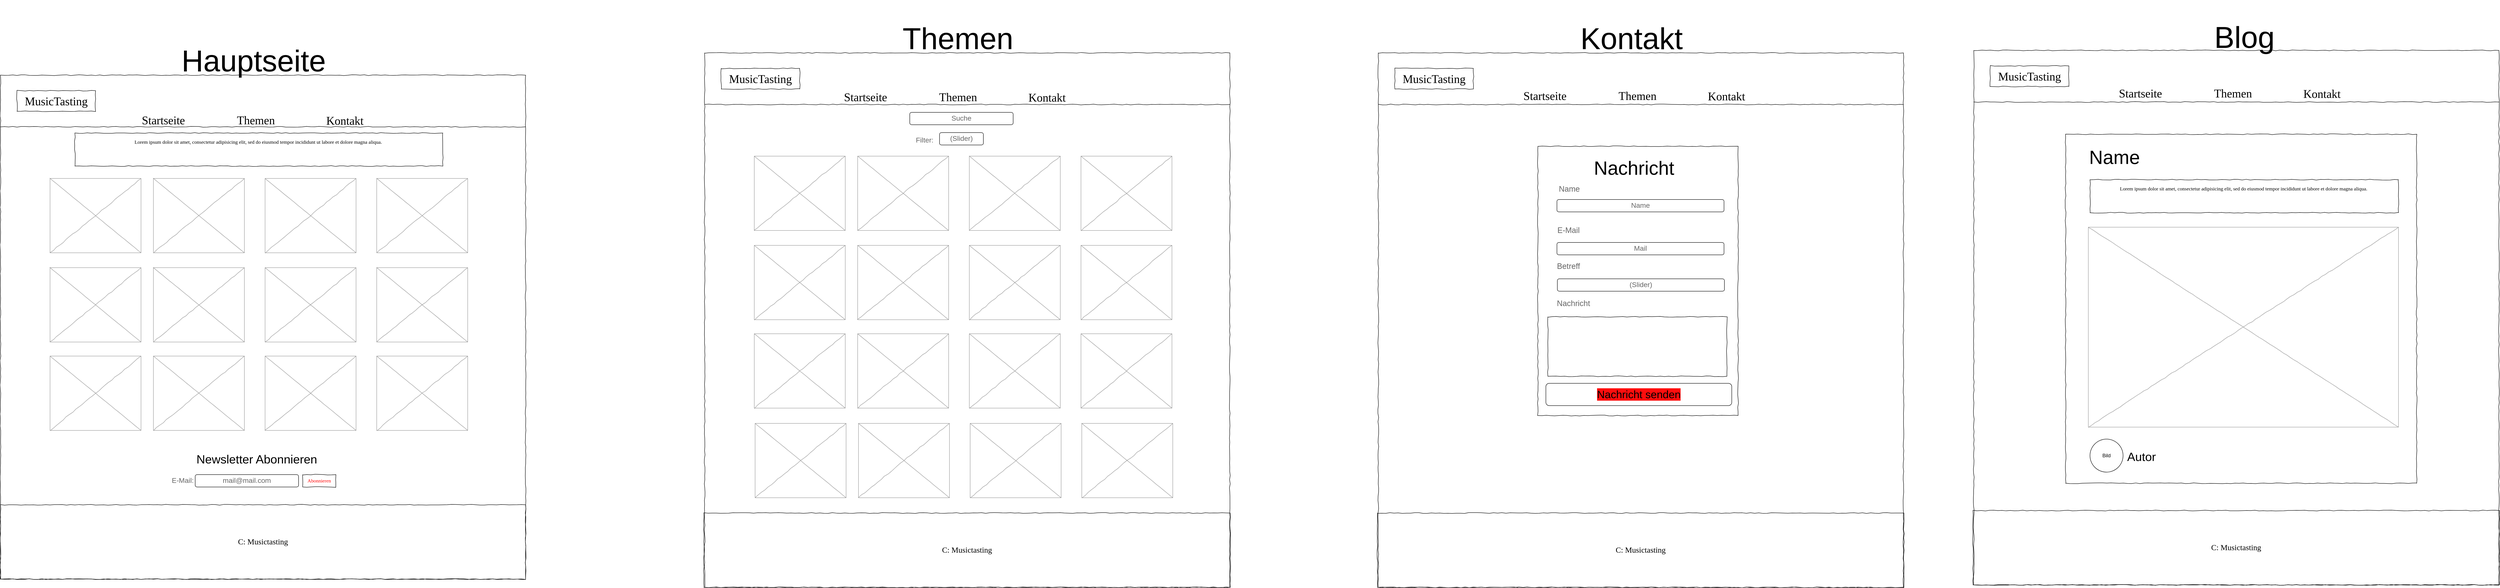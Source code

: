 <mxfile version="26.0.16">
  <diagram name="Page-1" id="03018318-947c-dd8e-b7a3-06fadd420f32">
    <mxGraphModel dx="7400" dy="4860" grid="0" gridSize="10" guides="1" tooltips="1" connect="1" arrows="1" fold="1" page="0" pageScale="1" pageWidth="1100" pageHeight="850" background="none" math="0" shadow="0">
      <root>
        <mxCell id="0" />
        <mxCell id="1" parent="0" />
        <mxCell id="2O41_qn-SW7AD8g0VkyL-54" value="" style="whiteSpace=wrap;html=1;rounded=0;shadow=0;labelBackgroundColor=none;strokeColor=#000000;strokeWidth=1;fillColor=none;fontFamily=Verdana;fontSize=12;fontColor=light-dark(#ff0000, #ededed);align=center;comic=1;" vertex="1" parent="1">
          <mxGeometry x="1623" y="-34" width="1270" height="1294" as="geometry" />
        </mxCell>
        <mxCell id="677b7b8949515195-1" value="" style="whiteSpace=wrap;html=1;rounded=0;shadow=0;labelBackgroundColor=none;strokeColor=#000000;strokeWidth=1;fillColor=none;fontFamily=Verdana;fontSize=12;fontColor=light-dark(#ff0000, #ededed);align=center;comic=1;" parent="1" vertex="1">
          <mxGeometry x="-80" y="20" width="1270" height="1220" as="geometry" />
        </mxCell>
        <mxCell id="677b7b8949515195-2" value="MusicTasting" style="whiteSpace=wrap;html=1;rounded=0;shadow=0;labelBackgroundColor=none;strokeWidth=1;fontFamily=Verdana;fontSize=28;align=center;comic=1;" parent="1" vertex="1">
          <mxGeometry x="-40" y="57.5" width="190" height="50" as="geometry" />
        </mxCell>
        <mxCell id="677b7b8949515195-4" value="&lt;font style=&quot;font-size: 28px;&quot;&gt;Startseite&lt;/font&gt;" style="text;html=1;points=[];align=left;verticalAlign=top;spacingTop=-4;fontSize=14;fontFamily=Verdana" parent="1" vertex="1">
          <mxGeometry x="260" y="110" width="100" height="35" as="geometry" />
        </mxCell>
        <mxCell id="677b7b8949515195-5" value="Themen" style="text;html=1;points=[];align=left;verticalAlign=top;spacingTop=-4;fontSize=28;fontFamily=Verdana;strokeWidth=4;" parent="1" vertex="1">
          <mxGeometry x="490" y="110" width="100" height="30" as="geometry" />
        </mxCell>
        <mxCell id="677b7b8949515195-6" value="Kontakt" style="text;html=1;points=[];align=left;verticalAlign=top;spacingTop=-4;fontSize=28;fontFamily=Verdana" parent="1" vertex="1">
          <mxGeometry x="706" y="111.25" width="110" height="32.5" as="geometry" />
        </mxCell>
        <mxCell id="677b7b8949515195-9" value="" style="line;strokeWidth=1;html=1;rounded=0;shadow=0;labelBackgroundColor=none;fillColor=none;fontFamily=Verdana;fontSize=14;fontColor=#000000;align=center;comic=1;" parent="1" vertex="1">
          <mxGeometry x="-80" y="140" width="1270" height="10" as="geometry" />
        </mxCell>
        <mxCell id="677b7b8949515195-15" value="&lt;div style=&quot;text-align: justify&quot;&gt;&lt;span&gt;Lorem ipsum dolor sit amet, consectetur adipisicing elit, sed do eiusmod tempor incididunt ut labore et dolore magna aliqua.&amp;nbsp;&lt;/span&gt;&lt;/div&gt;&lt;div style=&quot;text-align: justify&quot;&gt;&lt;br&gt;&lt;/div&gt;" style="whiteSpace=wrap;html=1;rounded=0;shadow=0;labelBackgroundColor=none;strokeWidth=1;fillColor=none;fontFamily=Verdana;fontSize=12;align=center;verticalAlign=top;spacing=10;comic=1;" parent="1" vertex="1">
          <mxGeometry x="100" y="160" width="890" height="80" as="geometry" />
        </mxCell>
        <mxCell id="677b7b8949515195-16" value="" style="verticalLabelPosition=bottom;shadow=0;dashed=0;align=center;html=1;verticalAlign=top;strokeWidth=1;shape=mxgraph.mockup.graphics.simpleIcon;strokeColor=#999999;rounded=0;labelBackgroundColor=none;fontFamily=Verdana;fontSize=14;fontColor=#000000;comic=1;" parent="1" vertex="1">
          <mxGeometry x="40" y="270" width="220" height="180" as="geometry" />
        </mxCell>
        <mxCell id="2O41_qn-SW7AD8g0VkyL-3" value="" style="verticalLabelPosition=bottom;shadow=0;dashed=0;align=center;html=1;verticalAlign=top;strokeWidth=1;shape=mxgraph.mockup.graphics.simpleIcon;strokeColor=#999999;rounded=0;labelBackgroundColor=none;fontFamily=Verdana;fontSize=14;fontColor=#000000;comic=1;" vertex="1" parent="1">
          <mxGeometry x="290" y="270" width="220" height="180" as="geometry" />
        </mxCell>
        <mxCell id="2O41_qn-SW7AD8g0VkyL-4" value="" style="verticalLabelPosition=bottom;shadow=0;dashed=0;align=center;html=1;verticalAlign=top;strokeWidth=1;shape=mxgraph.mockup.graphics.simpleIcon;strokeColor=#999999;rounded=0;labelBackgroundColor=none;fontFamily=Verdana;fontSize=14;fontColor=#000000;comic=1;" vertex="1" parent="1">
          <mxGeometry x="560" y="270" width="220" height="180" as="geometry" />
        </mxCell>
        <mxCell id="2O41_qn-SW7AD8g0VkyL-5" value="" style="verticalLabelPosition=bottom;shadow=0;dashed=0;align=center;html=1;verticalAlign=top;strokeWidth=1;shape=mxgraph.mockup.graphics.simpleIcon;strokeColor=#999999;rounded=0;labelBackgroundColor=none;fontFamily=Verdana;fontSize=14;fontColor=#000000;comic=1;" vertex="1" parent="1">
          <mxGeometry x="830" y="270" width="220" height="180" as="geometry" />
        </mxCell>
        <mxCell id="2O41_qn-SW7AD8g0VkyL-6" value="" style="verticalLabelPosition=bottom;shadow=0;dashed=0;align=center;html=1;verticalAlign=top;strokeWidth=1;shape=mxgraph.mockup.graphics.simpleIcon;strokeColor=#999999;rounded=0;labelBackgroundColor=none;fontFamily=Verdana;fontSize=14;fontColor=#000000;comic=1;" vertex="1" parent="1">
          <mxGeometry x="40" y="486" width="220" height="180" as="geometry" />
        </mxCell>
        <mxCell id="2O41_qn-SW7AD8g0VkyL-7" value="" style="verticalLabelPosition=bottom;shadow=0;dashed=0;align=center;html=1;verticalAlign=top;strokeWidth=1;shape=mxgraph.mockup.graphics.simpleIcon;strokeColor=#999999;rounded=0;labelBackgroundColor=none;fontFamily=Verdana;fontSize=14;fontColor=#000000;comic=1;" vertex="1" parent="1">
          <mxGeometry x="290" y="486" width="220" height="180" as="geometry" />
        </mxCell>
        <mxCell id="2O41_qn-SW7AD8g0VkyL-8" value="" style="verticalLabelPosition=bottom;shadow=0;dashed=0;align=center;html=1;verticalAlign=top;strokeWidth=1;shape=mxgraph.mockup.graphics.simpleIcon;strokeColor=#999999;rounded=0;labelBackgroundColor=none;fontFamily=Verdana;fontSize=14;fontColor=#000000;comic=1;" vertex="1" parent="1">
          <mxGeometry x="560" y="486" width="220" height="180" as="geometry" />
        </mxCell>
        <mxCell id="2O41_qn-SW7AD8g0VkyL-9" value="" style="verticalLabelPosition=bottom;shadow=0;dashed=0;align=center;html=1;verticalAlign=top;strokeWidth=1;shape=mxgraph.mockup.graphics.simpleIcon;strokeColor=#999999;rounded=0;labelBackgroundColor=none;fontFamily=Verdana;fontSize=14;fontColor=#000000;comic=1;" vertex="1" parent="1">
          <mxGeometry x="830" y="486" width="220" height="180" as="geometry" />
        </mxCell>
        <mxCell id="2O41_qn-SW7AD8g0VkyL-10" value="" style="verticalLabelPosition=bottom;shadow=0;dashed=0;align=center;html=1;verticalAlign=top;strokeWidth=1;shape=mxgraph.mockup.graphics.simpleIcon;strokeColor=#999999;rounded=0;labelBackgroundColor=none;fontFamily=Verdana;fontSize=14;fontColor=#000000;comic=1;" vertex="1" parent="1">
          <mxGeometry x="40" y="700" width="220" height="180" as="geometry" />
        </mxCell>
        <mxCell id="2O41_qn-SW7AD8g0VkyL-11" value="" style="verticalLabelPosition=bottom;shadow=0;dashed=0;align=center;html=1;verticalAlign=top;strokeWidth=1;shape=mxgraph.mockup.graphics.simpleIcon;strokeColor=#999999;rounded=0;labelBackgroundColor=none;fontFamily=Verdana;fontSize=14;fontColor=#000000;comic=1;" vertex="1" parent="1">
          <mxGeometry x="290" y="700" width="220" height="180" as="geometry" />
        </mxCell>
        <mxCell id="2O41_qn-SW7AD8g0VkyL-12" value="" style="verticalLabelPosition=bottom;shadow=0;dashed=0;align=center;html=1;verticalAlign=top;strokeWidth=1;shape=mxgraph.mockup.graphics.simpleIcon;strokeColor=#999999;rounded=0;labelBackgroundColor=none;fontFamily=Verdana;fontSize=14;fontColor=#000000;comic=1;" vertex="1" parent="1">
          <mxGeometry x="560" y="700" width="220" height="180" as="geometry" />
        </mxCell>
        <mxCell id="2O41_qn-SW7AD8g0VkyL-13" value="" style="verticalLabelPosition=bottom;shadow=0;dashed=0;align=center;html=1;verticalAlign=top;strokeWidth=1;shape=mxgraph.mockup.graphics.simpleIcon;strokeColor=#999999;rounded=0;labelBackgroundColor=none;fontFamily=Verdana;fontSize=14;fontColor=#000000;comic=1;" vertex="1" parent="1">
          <mxGeometry x="830" y="700" width="220" height="180" as="geometry" />
        </mxCell>
        <mxCell id="2O41_qn-SW7AD8g0VkyL-14" value="&lt;font style=&quot;font-size: 19px;&quot;&gt;C: Musictasting&lt;/font&gt;" style="whiteSpace=wrap;html=1;rounded=0;shadow=0;labelBackgroundColor=none;strokeWidth=1;fillColor=none;fontFamily=Verdana;fontSize=12;align=center;comic=1;" vertex="1" parent="1">
          <mxGeometry x="-80" y="1060" width="1270" height="180" as="geometry" />
        </mxCell>
        <mxCell id="2O41_qn-SW7AD8g0VkyL-18" value="Abonnieren" style="whiteSpace=wrap;html=1;rounded=0;shadow=0;labelBackgroundColor=none;strokeWidth=1;fillColor=none;fontFamily=Verdana;fontSize=12;align=center;comic=1;fontColor=light-dark(#ff0000, #ededed);" vertex="1" parent="1">
          <mxGeometry x="651" y="987" width="80" height="30" as="geometry" />
        </mxCell>
        <mxCell id="2O41_qn-SW7AD8g0VkyL-19" value="&lt;span style=&quot;color: rgb(102, 102, 102); font-size: 17px; text-align: left; text-wrap-mode: nowrap;&quot;&gt;mail@mail.com&lt;/span&gt;" style="rounded=1;whiteSpace=wrap;html=1;" vertex="1" parent="1">
          <mxGeometry x="391" y="987" width="250" height="30" as="geometry" />
        </mxCell>
        <mxCell id="2O41_qn-SW7AD8g0VkyL-20" value="&lt;span style=&quot;color: rgb(102, 102, 102); font-size: 17px; text-align: left; text-wrap-mode: nowrap;&quot;&gt;E-Mail:&lt;/span&gt;" style="rounded=1;whiteSpace=wrap;html=1;strokeColor=none;fillColor=none;" vertex="1" parent="1">
          <mxGeometry x="331" y="987" width="60" height="30" as="geometry" />
        </mxCell>
        <mxCell id="2O41_qn-SW7AD8g0VkyL-21" value="Newsletter Abonnieren" style="rounded=1;fontSize=29;labelBorderColor=none;whiteSpace=wrap;strokeColor=none;fillColor=none;" vertex="1" parent="1">
          <mxGeometry x="390" y="930" width="300" height="40" as="geometry" />
        </mxCell>
        <mxCell id="2O41_qn-SW7AD8g0VkyL-22" value="Hauptseite" style="rounded=1;fontSize=73;labelBorderColor=none;whiteSpace=wrap;strokeColor=none;fillColor=none;" vertex="1" parent="1">
          <mxGeometry x="274" y="-105" width="517" height="179" as="geometry" />
        </mxCell>
        <mxCell id="2O41_qn-SW7AD8g0VkyL-24" value="MusicTasting" style="whiteSpace=wrap;html=1;rounded=0;shadow=0;labelBackgroundColor=none;strokeWidth=1;fontFamily=Verdana;fontSize=28;align=center;comic=1;" vertex="1" parent="1">
          <mxGeometry x="1663" y="3.5" width="190" height="50" as="geometry" />
        </mxCell>
        <mxCell id="2O41_qn-SW7AD8g0VkyL-28" value="" style="line;strokeWidth=1;html=1;rounded=0;shadow=0;labelBackgroundColor=none;fillColor=none;fontFamily=Verdana;fontSize=14;fontColor=#000000;align=center;comic=1;" vertex="1" parent="1">
          <mxGeometry x="1623" y="86" width="1270" height="10" as="geometry" />
        </mxCell>
        <mxCell id="2O41_qn-SW7AD8g0VkyL-30" value="" style="verticalLabelPosition=bottom;shadow=0;dashed=0;align=center;html=1;verticalAlign=top;strokeWidth=1;shape=mxgraph.mockup.graphics.simpleIcon;strokeColor=#999999;rounded=0;labelBackgroundColor=none;fontFamily=Verdana;fontSize=14;fontColor=#000000;comic=1;" vertex="1" parent="1">
          <mxGeometry x="1743" y="216" width="220" height="180" as="geometry" />
        </mxCell>
        <mxCell id="2O41_qn-SW7AD8g0VkyL-31" value="" style="verticalLabelPosition=bottom;shadow=0;dashed=0;align=center;html=1;verticalAlign=top;strokeWidth=1;shape=mxgraph.mockup.graphics.simpleIcon;strokeColor=#999999;rounded=0;labelBackgroundColor=none;fontFamily=Verdana;fontSize=14;fontColor=#000000;comic=1;" vertex="1" parent="1">
          <mxGeometry x="1993" y="216" width="220" height="180" as="geometry" />
        </mxCell>
        <mxCell id="2O41_qn-SW7AD8g0VkyL-32" value="" style="verticalLabelPosition=bottom;shadow=0;dashed=0;align=center;html=1;verticalAlign=top;strokeWidth=1;shape=mxgraph.mockup.graphics.simpleIcon;strokeColor=#999999;rounded=0;labelBackgroundColor=none;fontFamily=Verdana;fontSize=14;fontColor=#000000;comic=1;" vertex="1" parent="1">
          <mxGeometry x="2263" y="216" width="220" height="180" as="geometry" />
        </mxCell>
        <mxCell id="2O41_qn-SW7AD8g0VkyL-33" value="" style="verticalLabelPosition=bottom;shadow=0;dashed=0;align=center;html=1;verticalAlign=top;strokeWidth=1;shape=mxgraph.mockup.graphics.simpleIcon;strokeColor=#999999;rounded=0;labelBackgroundColor=none;fontFamily=Verdana;fontSize=14;fontColor=#000000;comic=1;" vertex="1" parent="1">
          <mxGeometry x="2533" y="216" width="220" height="180" as="geometry" />
        </mxCell>
        <mxCell id="2O41_qn-SW7AD8g0VkyL-34" value="" style="verticalLabelPosition=bottom;shadow=0;dashed=0;align=center;html=1;verticalAlign=top;strokeWidth=1;shape=mxgraph.mockup.graphics.simpleIcon;strokeColor=#999999;rounded=0;labelBackgroundColor=none;fontFamily=Verdana;fontSize=14;fontColor=#000000;comic=1;" vertex="1" parent="1">
          <mxGeometry x="1743" y="432" width="220" height="180" as="geometry" />
        </mxCell>
        <mxCell id="2O41_qn-SW7AD8g0VkyL-35" value="" style="verticalLabelPosition=bottom;shadow=0;dashed=0;align=center;html=1;verticalAlign=top;strokeWidth=1;shape=mxgraph.mockup.graphics.simpleIcon;strokeColor=#999999;rounded=0;labelBackgroundColor=none;fontFamily=Verdana;fontSize=14;fontColor=#000000;comic=1;" vertex="1" parent="1">
          <mxGeometry x="1993" y="432" width="220" height="180" as="geometry" />
        </mxCell>
        <mxCell id="2O41_qn-SW7AD8g0VkyL-36" value="" style="verticalLabelPosition=bottom;shadow=0;dashed=0;align=center;html=1;verticalAlign=top;strokeWidth=1;shape=mxgraph.mockup.graphics.simpleIcon;strokeColor=#999999;rounded=0;labelBackgroundColor=none;fontFamily=Verdana;fontSize=14;fontColor=#000000;comic=1;" vertex="1" parent="1">
          <mxGeometry x="2263" y="432" width="220" height="180" as="geometry" />
        </mxCell>
        <mxCell id="2O41_qn-SW7AD8g0VkyL-37" value="" style="verticalLabelPosition=bottom;shadow=0;dashed=0;align=center;html=1;verticalAlign=top;strokeWidth=1;shape=mxgraph.mockup.graphics.simpleIcon;strokeColor=#999999;rounded=0;labelBackgroundColor=none;fontFamily=Verdana;fontSize=14;fontColor=#000000;comic=1;" vertex="1" parent="1">
          <mxGeometry x="2533" y="432" width="220" height="180" as="geometry" />
        </mxCell>
        <mxCell id="2O41_qn-SW7AD8g0VkyL-38" value="" style="verticalLabelPosition=bottom;shadow=0;dashed=0;align=center;html=1;verticalAlign=top;strokeWidth=1;shape=mxgraph.mockup.graphics.simpleIcon;strokeColor=#999999;rounded=0;labelBackgroundColor=none;fontFamily=Verdana;fontSize=14;fontColor=#000000;comic=1;" vertex="1" parent="1">
          <mxGeometry x="1743" y="646" width="220" height="180" as="geometry" />
        </mxCell>
        <mxCell id="2O41_qn-SW7AD8g0VkyL-39" value="" style="verticalLabelPosition=bottom;shadow=0;dashed=0;align=center;html=1;verticalAlign=top;strokeWidth=1;shape=mxgraph.mockup.graphics.simpleIcon;strokeColor=#999999;rounded=0;labelBackgroundColor=none;fontFamily=Verdana;fontSize=14;fontColor=#000000;comic=1;" vertex="1" parent="1">
          <mxGeometry x="1993" y="646" width="220" height="180" as="geometry" />
        </mxCell>
        <mxCell id="2O41_qn-SW7AD8g0VkyL-40" value="" style="verticalLabelPosition=bottom;shadow=0;dashed=0;align=center;html=1;verticalAlign=top;strokeWidth=1;shape=mxgraph.mockup.graphics.simpleIcon;strokeColor=#999999;rounded=0;labelBackgroundColor=none;fontFamily=Verdana;fontSize=14;fontColor=#000000;comic=1;" vertex="1" parent="1">
          <mxGeometry x="2263" y="646" width="220" height="180" as="geometry" />
        </mxCell>
        <mxCell id="2O41_qn-SW7AD8g0VkyL-41" value="" style="verticalLabelPosition=bottom;shadow=0;dashed=0;align=center;html=1;verticalAlign=top;strokeWidth=1;shape=mxgraph.mockup.graphics.simpleIcon;strokeColor=#999999;rounded=0;labelBackgroundColor=none;fontFamily=Verdana;fontSize=14;fontColor=#000000;comic=1;" vertex="1" parent="1">
          <mxGeometry x="2533" y="646" width="220" height="180" as="geometry" />
        </mxCell>
        <mxCell id="2O41_qn-SW7AD8g0VkyL-42" value="&lt;font style=&quot;font-size: 19px;&quot;&gt;C: Musictasting&lt;/font&gt;" style="whiteSpace=wrap;html=1;rounded=0;shadow=0;labelBackgroundColor=none;strokeWidth=1;fillColor=none;fontFamily=Verdana;fontSize=12;align=center;comic=1;" vertex="1" parent="1">
          <mxGeometry x="1621" y="1080" width="1273" height="180" as="geometry" />
        </mxCell>
        <mxCell id="2O41_qn-SW7AD8g0VkyL-47" value="Themen" style="rounded=1;fontSize=73;labelBorderColor=none;whiteSpace=wrap;strokeColor=none;fillColor=none;" vertex="1" parent="1">
          <mxGeometry x="1977" y="-159" width="517" height="179" as="geometry" />
        </mxCell>
        <mxCell id="2O41_qn-SW7AD8g0VkyL-49" value="" style="verticalLabelPosition=bottom;shadow=0;dashed=0;align=center;html=1;verticalAlign=top;strokeWidth=1;shape=mxgraph.mockup.graphics.simpleIcon;strokeColor=#999999;rounded=0;labelBackgroundColor=none;fontFamily=Verdana;fontSize=14;fontColor=#000000;comic=1;" vertex="1" parent="1">
          <mxGeometry x="1745" y="863" width="220" height="180" as="geometry" />
        </mxCell>
        <mxCell id="2O41_qn-SW7AD8g0VkyL-50" value="" style="verticalLabelPosition=bottom;shadow=0;dashed=0;align=center;html=1;verticalAlign=top;strokeWidth=1;shape=mxgraph.mockup.graphics.simpleIcon;strokeColor=#999999;rounded=0;labelBackgroundColor=none;fontFamily=Verdana;fontSize=14;fontColor=#000000;comic=1;" vertex="1" parent="1">
          <mxGeometry x="1995" y="863" width="220" height="180" as="geometry" />
        </mxCell>
        <mxCell id="2O41_qn-SW7AD8g0VkyL-51" value="" style="verticalLabelPosition=bottom;shadow=0;dashed=0;align=center;html=1;verticalAlign=top;strokeWidth=1;shape=mxgraph.mockup.graphics.simpleIcon;strokeColor=#999999;rounded=0;labelBackgroundColor=none;fontFamily=Verdana;fontSize=14;fontColor=#000000;comic=1;" vertex="1" parent="1">
          <mxGeometry x="2265" y="863" width="220" height="180" as="geometry" />
        </mxCell>
        <mxCell id="2O41_qn-SW7AD8g0VkyL-52" value="" style="verticalLabelPosition=bottom;shadow=0;dashed=0;align=center;html=1;verticalAlign=top;strokeWidth=1;shape=mxgraph.mockup.graphics.simpleIcon;strokeColor=#999999;rounded=0;labelBackgroundColor=none;fontFamily=Verdana;fontSize=14;fontColor=#000000;comic=1;" vertex="1" parent="1">
          <mxGeometry x="2535" y="863" width="220" height="180" as="geometry" />
        </mxCell>
        <mxCell id="2O41_qn-SW7AD8g0VkyL-55" value="&lt;span style=&quot;color: rgb(102, 102, 102); font-size: 17px; text-align: left; text-wrap-mode: nowrap;&quot;&gt;Suche&lt;/span&gt;" style="rounded=1;whiteSpace=wrap;html=1;" vertex="1" parent="1">
          <mxGeometry x="2119" y="110" width="250" height="30" as="geometry" />
        </mxCell>
        <mxCell id="2O41_qn-SW7AD8g0VkyL-56" value="&lt;span style=&quot;color: rgb(102, 102, 102); font-size: 17px; text-align: left; text-wrap-mode: nowrap;&quot;&gt;Filter:&lt;/span&gt;" style="rounded=1;whiteSpace=wrap;html=1;strokeColor=none;fillColor=none;" vertex="1" parent="1">
          <mxGeometry x="2125" y="163" width="60" height="30" as="geometry" />
        </mxCell>
        <mxCell id="2O41_qn-SW7AD8g0VkyL-57" value="&lt;span style=&quot;color: rgb(102, 102, 102); font-size: 17px; text-align: left; text-wrap-mode: nowrap;&quot;&gt;(Slider)&lt;/span&gt;" style="rounded=1;whiteSpace=wrap;html=1;" vertex="1" parent="1">
          <mxGeometry x="2191" y="159" width="106" height="30" as="geometry" />
        </mxCell>
        <mxCell id="2O41_qn-SW7AD8g0VkyL-85" value="" style="whiteSpace=wrap;html=1;rounded=0;shadow=0;labelBackgroundColor=none;strokeColor=#000000;strokeWidth=1;fillColor=none;fontFamily=Verdana;fontSize=12;fontColor=light-dark(#ff0000, #ededed);align=center;comic=1;" vertex="1" parent="1">
          <mxGeometry x="3252" y="-34" width="1270" height="1294" as="geometry" />
        </mxCell>
        <mxCell id="2O41_qn-SW7AD8g0VkyL-86" value="MusicTasting" style="whiteSpace=wrap;html=1;rounded=0;shadow=0;labelBackgroundColor=none;strokeWidth=1;fontFamily=Verdana;fontSize=28;align=center;comic=1;" vertex="1" parent="1">
          <mxGeometry x="3292" y="3.5" width="190" height="50" as="geometry" />
        </mxCell>
        <mxCell id="2O41_qn-SW7AD8g0VkyL-90" value="" style="line;strokeWidth=1;html=1;rounded=0;shadow=0;labelBackgroundColor=none;fillColor=none;fontFamily=Verdana;fontSize=14;fontColor=#000000;align=center;comic=1;" vertex="1" parent="1">
          <mxGeometry x="3252" y="86" width="1270" height="10" as="geometry" />
        </mxCell>
        <mxCell id="2O41_qn-SW7AD8g0VkyL-103" value="&lt;font style=&quot;font-size: 19px;&quot;&gt;C: Musictasting&lt;/font&gt;" style="whiteSpace=wrap;html=1;rounded=0;shadow=0;labelBackgroundColor=none;strokeWidth=1;fillColor=none;fontFamily=Verdana;fontSize=12;align=center;comic=1;" vertex="1" parent="1">
          <mxGeometry x="3250" y="1080" width="1273" height="180" as="geometry" />
        </mxCell>
        <mxCell id="2O41_qn-SW7AD8g0VkyL-104" value="Kontakt" style="rounded=1;fontSize=73;labelBorderColor=none;whiteSpace=wrap;strokeColor=none;fillColor=none;" vertex="1" parent="1">
          <mxGeometry x="3606" y="-159" width="517" height="179" as="geometry" />
        </mxCell>
        <mxCell id="2O41_qn-SW7AD8g0VkyL-109" value="&lt;font style=&quot;font-size: 26px; background-color: rgb(255, 13, 13);&quot;&gt;Nachricht senden&lt;/font&gt;" style="rounded=1;whiteSpace=wrap;labelBackgroundColor=none;labelBorderColor=none;textShadow=0;html=1;" vertex="1" parent="1">
          <mxGeometry x="3657.25" y="766" width="449.5" height="54" as="geometry" />
        </mxCell>
        <mxCell id="2O41_qn-SW7AD8g0VkyL-112" value="" style="whiteSpace=wrap;html=1;rounded=0;shadow=0;labelBackgroundColor=none;strokeWidth=1;fillColor=none;fontFamily=Verdana;fontSize=12;align=center;comic=1;" vertex="1" parent="1">
          <mxGeometry x="3638" y="192" width="484" height="652" as="geometry" />
        </mxCell>
        <mxCell id="2O41_qn-SW7AD8g0VkyL-113" value="Nachricht" style="rounded=1;fontSize=46;labelBorderColor=none;whiteSpace=wrap;strokeColor=none;fillColor=none;" vertex="1" parent="1">
          <mxGeometry x="3612" y="155" width="517" height="179" as="geometry" />
        </mxCell>
        <mxCell id="2O41_qn-SW7AD8g0VkyL-114" value="&lt;span style=&quot;color: rgb(102, 102, 102); text-align: left; text-wrap-mode: nowrap;&quot;&gt;Name&lt;/span&gt;" style="rounded=1;whiteSpace=wrap;html=1;strokeColor=none;fillColor=none;fontSize=19;" vertex="1" parent="1">
          <mxGeometry x="3684" y="281" width="60" height="30" as="geometry" />
        </mxCell>
        <mxCell id="2O41_qn-SW7AD8g0VkyL-115" value="&lt;span style=&quot;color: rgb(102, 102, 102); text-align: left; text-wrap-mode: nowrap;&quot;&gt;E-Mail&lt;/span&gt;" style="rounded=1;whiteSpace=wrap;html=1;strokeColor=none;fillColor=none;fontSize=19;" vertex="1" parent="1">
          <mxGeometry x="3682" y="381" width="60" height="30" as="geometry" />
        </mxCell>
        <mxCell id="2O41_qn-SW7AD8g0VkyL-116" value="&lt;span style=&quot;color: rgb(102, 102, 102); text-align: left; text-wrap-mode: nowrap;&quot;&gt;Betreff&lt;/span&gt;" style="rounded=1;whiteSpace=wrap;html=1;strokeColor=none;fillColor=none;fontSize=19;" vertex="1" parent="1">
          <mxGeometry x="3682" y="468" width="60" height="30" as="geometry" />
        </mxCell>
        <mxCell id="2O41_qn-SW7AD8g0VkyL-118" value="&lt;span style=&quot;color: rgb(102, 102, 102); text-align: left; text-wrap-mode: nowrap;&quot;&gt;Nachricht&lt;/span&gt;" style="rounded=1;whiteSpace=wrap;html=1;strokeColor=none;fillColor=none;fontSize=19;" vertex="1" parent="1">
          <mxGeometry x="3694" y="558" width="60" height="30" as="geometry" />
        </mxCell>
        <mxCell id="2O41_qn-SW7AD8g0VkyL-119" value="" style="whiteSpace=wrap;html=1;rounded=0;shadow=0;labelBackgroundColor=none;strokeWidth=1;fillColor=none;fontFamily=Verdana;fontSize=12;align=center;comic=1;" vertex="1" parent="1">
          <mxGeometry x="3662" y="605" width="433" height="144" as="geometry" />
        </mxCell>
        <mxCell id="2O41_qn-SW7AD8g0VkyL-120" value="&lt;span style=&quot;color: rgb(102, 102, 102); font-size: 17px; text-align: left; text-wrap-mode: nowrap;&quot;&gt;Name&lt;/span&gt;" style="rounded=1;whiteSpace=wrap;html=1;" vertex="1" parent="1">
          <mxGeometry x="3684" y="321" width="404" height="30" as="geometry" />
        </mxCell>
        <mxCell id="2O41_qn-SW7AD8g0VkyL-121" value="&lt;span style=&quot;color: rgb(102, 102, 102); font-size: 17px; text-align: left; text-wrap-mode: nowrap;&quot;&gt;Mail&lt;/span&gt;" style="rounded=1;whiteSpace=wrap;html=1;" vertex="1" parent="1">
          <mxGeometry x="3684" y="425" width="404" height="30" as="geometry" />
        </mxCell>
        <mxCell id="2O41_qn-SW7AD8g0VkyL-122" value="&lt;span style=&quot;color: rgb(102, 102, 102); font-size: 17px; text-align: left; text-wrap-mode: nowrap;&quot;&gt;(Slider)&lt;/span&gt;" style="rounded=1;whiteSpace=wrap;html=1;" vertex="1" parent="1">
          <mxGeometry x="3685" y="513" width="404" height="30" as="geometry" />
        </mxCell>
        <mxCell id="2O41_qn-SW7AD8g0VkyL-123" value="&lt;font style=&quot;font-size: 28px;&quot;&gt;Startseite&lt;/font&gt;" style="text;html=1;points=[];align=left;verticalAlign=top;spacingTop=-4;fontSize=14;fontFamily=Verdana" vertex="1" parent="1">
          <mxGeometry x="1957.5" y="53.5" width="100" height="35" as="geometry" />
        </mxCell>
        <mxCell id="2O41_qn-SW7AD8g0VkyL-124" value="Themen" style="text;html=1;points=[];align=left;verticalAlign=top;spacingTop=-4;fontSize=28;fontFamily=Verdana;strokeWidth=4;" vertex="1" parent="1">
          <mxGeometry x="2187.5" y="53.5" width="100" height="30" as="geometry" />
        </mxCell>
        <mxCell id="2O41_qn-SW7AD8g0VkyL-125" value="Kontakt" style="text;html=1;points=[];align=left;verticalAlign=top;spacingTop=-4;fontSize=28;fontFamily=Verdana" vertex="1" parent="1">
          <mxGeometry x="2403.5" y="54.75" width="110" height="32.5" as="geometry" />
        </mxCell>
        <mxCell id="2O41_qn-SW7AD8g0VkyL-126" value="&lt;font style=&quot;font-size: 28px;&quot;&gt;Startseite&lt;/font&gt;" style="text;html=1;points=[];align=left;verticalAlign=top;spacingTop=-4;fontSize=14;fontFamily=Verdana" vertex="1" parent="1">
          <mxGeometry x="3600.5" y="51" width="100" height="35" as="geometry" />
        </mxCell>
        <mxCell id="2O41_qn-SW7AD8g0VkyL-127" value="Themen" style="text;html=1;points=[];align=left;verticalAlign=top;spacingTop=-4;fontSize=28;fontFamily=Verdana;strokeWidth=4;" vertex="1" parent="1">
          <mxGeometry x="3830.5" y="51" width="100" height="30" as="geometry" />
        </mxCell>
        <mxCell id="2O41_qn-SW7AD8g0VkyL-128" value="Kontakt" style="text;html=1;points=[];align=left;verticalAlign=top;spacingTop=-4;fontSize=28;fontFamily=Verdana" vertex="1" parent="1">
          <mxGeometry x="4046.5" y="52.25" width="110" height="32.5" as="geometry" />
        </mxCell>
        <mxCell id="2O41_qn-SW7AD8g0VkyL-129" value="" style="whiteSpace=wrap;html=1;rounded=0;shadow=0;labelBackgroundColor=none;strokeColor=#000000;strokeWidth=1;fillColor=none;fontFamily=Verdana;fontSize=12;fontColor=light-dark(#ff0000, #ededed);align=center;comic=1;" vertex="1" parent="1">
          <mxGeometry x="4692" y="-40" width="1270" height="1294" as="geometry" />
        </mxCell>
        <mxCell id="2O41_qn-SW7AD8g0VkyL-130" value="MusicTasting" style="whiteSpace=wrap;html=1;rounded=0;shadow=0;labelBackgroundColor=none;strokeWidth=1;fontFamily=Verdana;fontSize=28;align=center;comic=1;" vertex="1" parent="1">
          <mxGeometry x="4732" y="-2.5" width="190" height="50" as="geometry" />
        </mxCell>
        <mxCell id="2O41_qn-SW7AD8g0VkyL-131" value="" style="line;strokeWidth=1;html=1;rounded=0;shadow=0;labelBackgroundColor=none;fillColor=none;fontFamily=Verdana;fontSize=14;fontColor=#000000;align=center;comic=1;" vertex="1" parent="1">
          <mxGeometry x="4692" y="80" width="1270" height="10" as="geometry" />
        </mxCell>
        <mxCell id="2O41_qn-SW7AD8g0VkyL-132" value="&lt;font style=&quot;font-size: 19px;&quot;&gt;C: Musictasting&lt;/font&gt;" style="whiteSpace=wrap;html=1;rounded=0;shadow=0;labelBackgroundColor=none;strokeWidth=1;fillColor=none;fontFamily=Verdana;fontSize=12;align=center;comic=1;" vertex="1" parent="1">
          <mxGeometry x="4690" y="1074" width="1273" height="180" as="geometry" />
        </mxCell>
        <mxCell id="2O41_qn-SW7AD8g0VkyL-133" value="Blog" style="rounded=1;fontSize=73;labelBorderColor=none;whiteSpace=wrap;strokeColor=none;fillColor=none;" vertex="1" parent="1">
          <mxGeometry x="5087.5" y="-162" width="517" height="179" as="geometry" />
        </mxCell>
        <mxCell id="2O41_qn-SW7AD8g0VkyL-141" value="Bild" style="whiteSpace=wrap;html=1;rounded=0;shadow=0;labelBackgroundColor=none;strokeWidth=1;fillColor=none;fontFamily=Verdana;fontSize=12;align=center;comic=1;" vertex="1" parent="1">
          <mxGeometry x="4914" y="163" width="849" height="845" as="geometry" />
        </mxCell>
        <mxCell id="2O41_qn-SW7AD8g0VkyL-145" value="&lt;font style=&quot;font-size: 28px;&quot;&gt;Startseite&lt;/font&gt;" style="text;html=1;points=[];align=left;verticalAlign=top;spacingTop=-4;fontSize=14;fontFamily=Verdana" vertex="1" parent="1">
          <mxGeometry x="5040.5" y="45" width="100" height="35" as="geometry" />
        </mxCell>
        <mxCell id="2O41_qn-SW7AD8g0VkyL-146" value="Themen" style="text;html=1;points=[];align=left;verticalAlign=top;spacingTop=-4;fontSize=28;fontFamily=Verdana;strokeWidth=4;" vertex="1" parent="1">
          <mxGeometry x="5270.5" y="45" width="100" height="30" as="geometry" />
        </mxCell>
        <mxCell id="2O41_qn-SW7AD8g0VkyL-147" value="Kontakt" style="text;html=1;points=[];align=left;verticalAlign=top;spacingTop=-4;fontSize=28;fontFamily=Verdana" vertex="1" parent="1">
          <mxGeometry x="5486.5" y="46.25" width="110" height="32.5" as="geometry" />
        </mxCell>
        <mxCell id="2O41_qn-SW7AD8g0VkyL-148" value="" style="verticalLabelPosition=bottom;shadow=0;dashed=0;align=center;html=1;verticalAlign=top;strokeWidth=1;shape=mxgraph.mockup.graphics.simpleIcon;strokeColor=#999999;rounded=0;labelBackgroundColor=none;fontFamily=Verdana;fontSize=14;fontColor=#000000;comic=1;" vertex="1" parent="1">
          <mxGeometry x="4969" y="388" width="750" height="484" as="geometry" />
        </mxCell>
        <mxCell id="2O41_qn-SW7AD8g0VkyL-149" value="&lt;span style=&quot;color: rgb(0, 0, 0); font-family: Helvetica; font-size: 46px; font-style: normal; font-variant-ligatures: normal; font-variant-caps: normal; font-weight: 400; letter-spacing: normal; orphans: 2; text-align: center; text-indent: 0px; text-transform: none; widows: 2; word-spacing: 0px; -webkit-text-stroke-width: 0px; white-space: normal; background-color: rgb(255, 255, 255); text-decoration-thickness: initial; text-decoration-style: initial; text-decoration-color: initial; display: inline !important; float: none;&quot;&gt;Name&lt;/span&gt;" style="text;whiteSpace=wrap;html=1;" vertex="1" parent="1">
          <mxGeometry x="4968.997" y="185.0" width="222" height="77" as="geometry" />
        </mxCell>
        <mxCell id="2O41_qn-SW7AD8g0VkyL-150" value="&lt;div style=&quot;text-align: justify&quot;&gt;&lt;span&gt;Lorem ipsum dolor sit amet, consectetur adipisicing elit, sed do eiusmod tempor incididunt ut labore et dolore magna aliqua.&amp;nbsp;&lt;/span&gt;&lt;/div&gt;&lt;div style=&quot;text-align: justify&quot;&gt;&lt;br&gt;&lt;/div&gt;" style="whiteSpace=wrap;html=1;rounded=0;shadow=0;labelBackgroundColor=none;strokeWidth=1;fillColor=none;fontFamily=Verdana;fontSize=12;align=center;verticalAlign=top;spacing=10;comic=1;" vertex="1" parent="1">
          <mxGeometry x="4973" y="273" width="746" height="80" as="geometry" />
        </mxCell>
        <mxCell id="2O41_qn-SW7AD8g0VkyL-151" value="Bild" style="ellipse;whiteSpace=wrap;html=1;aspect=fixed;" vertex="1" parent="1">
          <mxGeometry x="4973" y="901" width="80" height="80" as="geometry" />
        </mxCell>
        <mxCell id="2O41_qn-SW7AD8g0VkyL-155" value="&lt;span style=&quot;color: rgb(0, 0, 0); font-family: Helvetica; font-style: normal; font-variant-ligatures: normal; font-variant-caps: normal; font-weight: 400; letter-spacing: normal; orphans: 2; text-align: center; text-indent: 0px; text-transform: none; widows: 2; word-spacing: 0px; -webkit-text-stroke-width: 0px; white-space: normal; background-color: rgb(255, 255, 255); text-decoration-thickness: initial; text-decoration-style: initial; text-decoration-color: initial; float: none; display: inline !important;&quot;&gt;Autor&lt;/span&gt;" style="text;whiteSpace=wrap;html=1;fontSize=29;" vertex="1" parent="1">
          <mxGeometry x="5061" y="920" width="73" height="42" as="geometry" />
        </mxCell>
      </root>
    </mxGraphModel>
  </diagram>
</mxfile>
